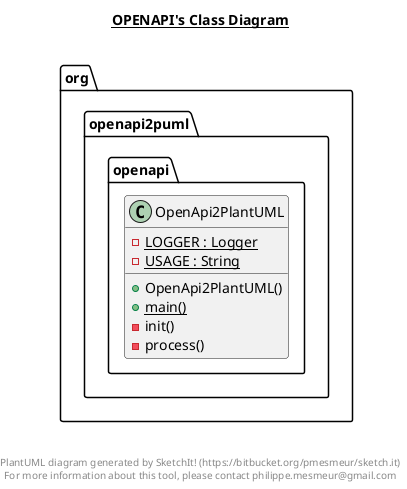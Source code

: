 @startuml

title __OPENAPI's Class Diagram__\n

  namespace org.openapi2puml {
    namespace openapi {
      class org.openapi2puml.openapi.OpenApi2PlantUML {
          {static} - LOGGER : Logger
          {static} - USAGE : String
          + OpenApi2PlantUML()
          {static} + main()
          - init()
          - process()
      }
    }
  }
  



right footer


PlantUML diagram generated by SketchIt! (https://bitbucket.org/pmesmeur/sketch.it)
For more information about this tool, please contact philippe.mesmeur@gmail.com
endfooter

@enduml

